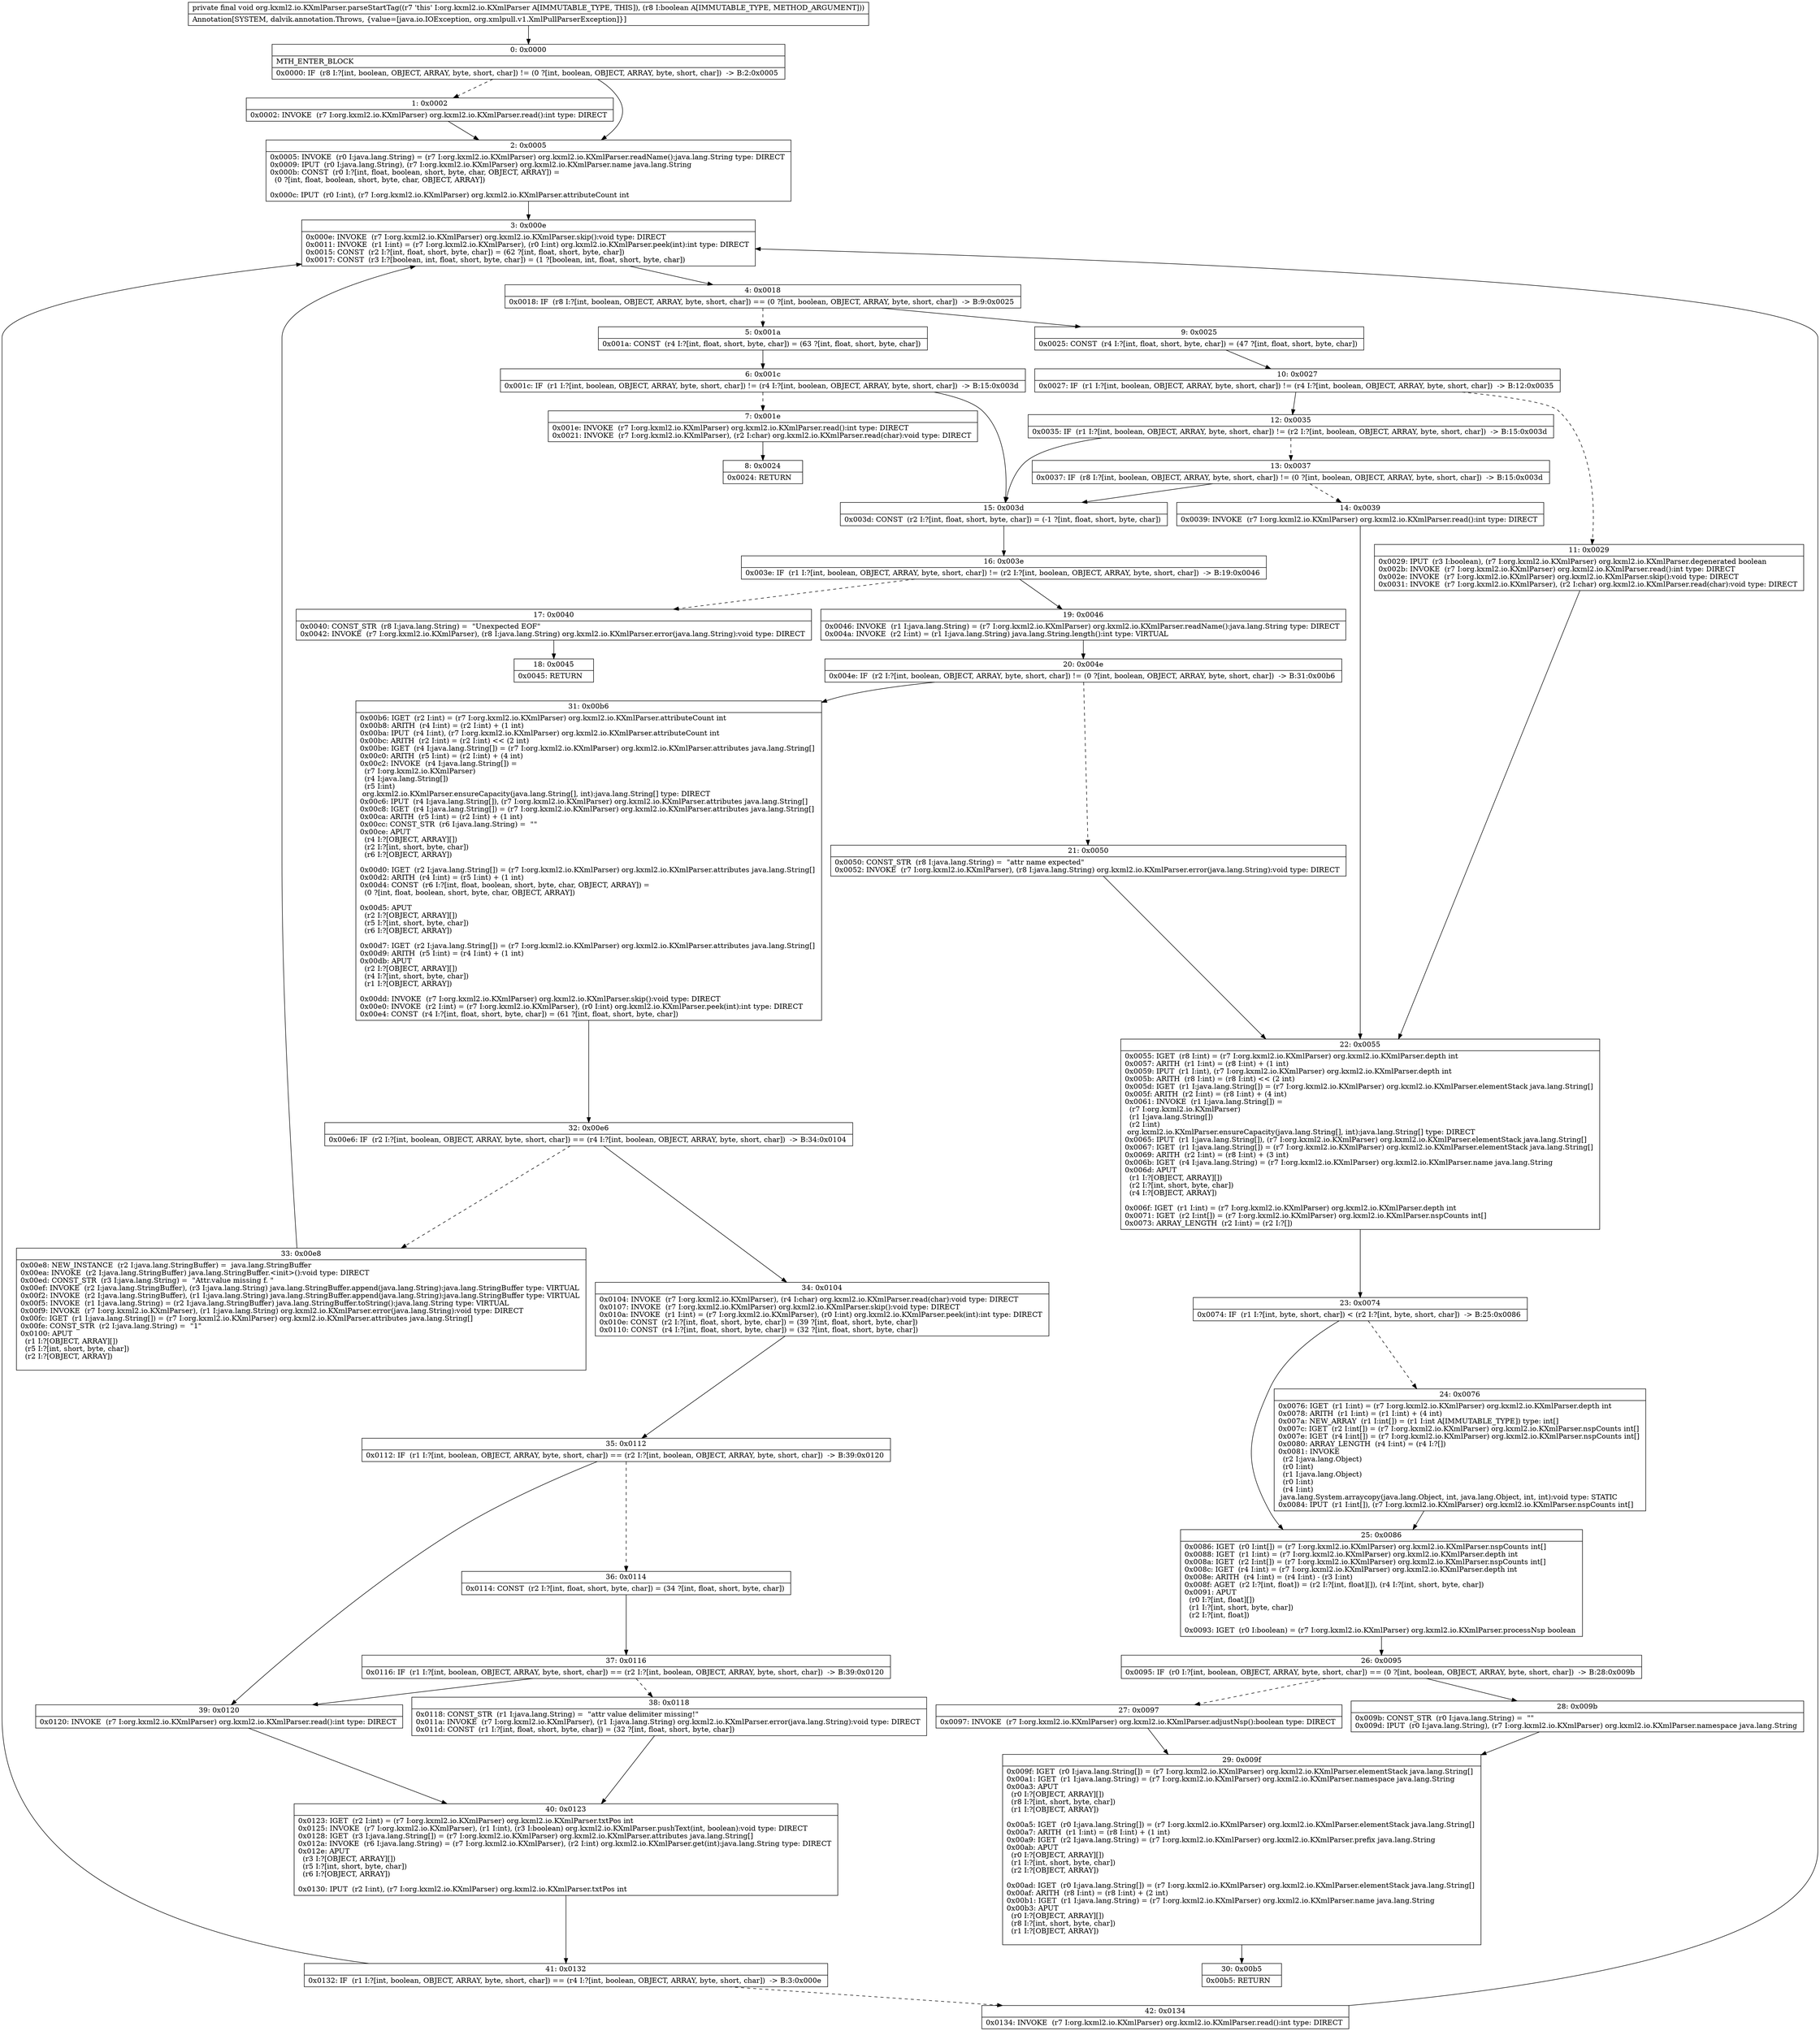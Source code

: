 digraph "CFG fororg.kxml2.io.KXmlParser.parseStartTag(Z)V" {
Node_0 [shape=record,label="{0\:\ 0x0000|MTH_ENTER_BLOCK\l|0x0000: IF  (r8 I:?[int, boolean, OBJECT, ARRAY, byte, short, char]) != (0 ?[int, boolean, OBJECT, ARRAY, byte, short, char])  \-\> B:2:0x0005 \l}"];
Node_1 [shape=record,label="{1\:\ 0x0002|0x0002: INVOKE  (r7 I:org.kxml2.io.KXmlParser) org.kxml2.io.KXmlParser.read():int type: DIRECT \l}"];
Node_2 [shape=record,label="{2\:\ 0x0005|0x0005: INVOKE  (r0 I:java.lang.String) = (r7 I:org.kxml2.io.KXmlParser) org.kxml2.io.KXmlParser.readName():java.lang.String type: DIRECT \l0x0009: IPUT  (r0 I:java.lang.String), (r7 I:org.kxml2.io.KXmlParser) org.kxml2.io.KXmlParser.name java.lang.String \l0x000b: CONST  (r0 I:?[int, float, boolean, short, byte, char, OBJECT, ARRAY]) = \l  (0 ?[int, float, boolean, short, byte, char, OBJECT, ARRAY])\l \l0x000c: IPUT  (r0 I:int), (r7 I:org.kxml2.io.KXmlParser) org.kxml2.io.KXmlParser.attributeCount int \l}"];
Node_3 [shape=record,label="{3\:\ 0x000e|0x000e: INVOKE  (r7 I:org.kxml2.io.KXmlParser) org.kxml2.io.KXmlParser.skip():void type: DIRECT \l0x0011: INVOKE  (r1 I:int) = (r7 I:org.kxml2.io.KXmlParser), (r0 I:int) org.kxml2.io.KXmlParser.peek(int):int type: DIRECT \l0x0015: CONST  (r2 I:?[int, float, short, byte, char]) = (62 ?[int, float, short, byte, char]) \l0x0017: CONST  (r3 I:?[boolean, int, float, short, byte, char]) = (1 ?[boolean, int, float, short, byte, char]) \l}"];
Node_4 [shape=record,label="{4\:\ 0x0018|0x0018: IF  (r8 I:?[int, boolean, OBJECT, ARRAY, byte, short, char]) == (0 ?[int, boolean, OBJECT, ARRAY, byte, short, char])  \-\> B:9:0x0025 \l}"];
Node_5 [shape=record,label="{5\:\ 0x001a|0x001a: CONST  (r4 I:?[int, float, short, byte, char]) = (63 ?[int, float, short, byte, char]) \l}"];
Node_6 [shape=record,label="{6\:\ 0x001c|0x001c: IF  (r1 I:?[int, boolean, OBJECT, ARRAY, byte, short, char]) != (r4 I:?[int, boolean, OBJECT, ARRAY, byte, short, char])  \-\> B:15:0x003d \l}"];
Node_7 [shape=record,label="{7\:\ 0x001e|0x001e: INVOKE  (r7 I:org.kxml2.io.KXmlParser) org.kxml2.io.KXmlParser.read():int type: DIRECT \l0x0021: INVOKE  (r7 I:org.kxml2.io.KXmlParser), (r2 I:char) org.kxml2.io.KXmlParser.read(char):void type: DIRECT \l}"];
Node_8 [shape=record,label="{8\:\ 0x0024|0x0024: RETURN   \l}"];
Node_9 [shape=record,label="{9\:\ 0x0025|0x0025: CONST  (r4 I:?[int, float, short, byte, char]) = (47 ?[int, float, short, byte, char]) \l}"];
Node_10 [shape=record,label="{10\:\ 0x0027|0x0027: IF  (r1 I:?[int, boolean, OBJECT, ARRAY, byte, short, char]) != (r4 I:?[int, boolean, OBJECT, ARRAY, byte, short, char])  \-\> B:12:0x0035 \l}"];
Node_11 [shape=record,label="{11\:\ 0x0029|0x0029: IPUT  (r3 I:boolean), (r7 I:org.kxml2.io.KXmlParser) org.kxml2.io.KXmlParser.degenerated boolean \l0x002b: INVOKE  (r7 I:org.kxml2.io.KXmlParser) org.kxml2.io.KXmlParser.read():int type: DIRECT \l0x002e: INVOKE  (r7 I:org.kxml2.io.KXmlParser) org.kxml2.io.KXmlParser.skip():void type: DIRECT \l0x0031: INVOKE  (r7 I:org.kxml2.io.KXmlParser), (r2 I:char) org.kxml2.io.KXmlParser.read(char):void type: DIRECT \l}"];
Node_12 [shape=record,label="{12\:\ 0x0035|0x0035: IF  (r1 I:?[int, boolean, OBJECT, ARRAY, byte, short, char]) != (r2 I:?[int, boolean, OBJECT, ARRAY, byte, short, char])  \-\> B:15:0x003d \l}"];
Node_13 [shape=record,label="{13\:\ 0x0037|0x0037: IF  (r8 I:?[int, boolean, OBJECT, ARRAY, byte, short, char]) != (0 ?[int, boolean, OBJECT, ARRAY, byte, short, char])  \-\> B:15:0x003d \l}"];
Node_14 [shape=record,label="{14\:\ 0x0039|0x0039: INVOKE  (r7 I:org.kxml2.io.KXmlParser) org.kxml2.io.KXmlParser.read():int type: DIRECT \l}"];
Node_15 [shape=record,label="{15\:\ 0x003d|0x003d: CONST  (r2 I:?[int, float, short, byte, char]) = (\-1 ?[int, float, short, byte, char]) \l}"];
Node_16 [shape=record,label="{16\:\ 0x003e|0x003e: IF  (r1 I:?[int, boolean, OBJECT, ARRAY, byte, short, char]) != (r2 I:?[int, boolean, OBJECT, ARRAY, byte, short, char])  \-\> B:19:0x0046 \l}"];
Node_17 [shape=record,label="{17\:\ 0x0040|0x0040: CONST_STR  (r8 I:java.lang.String) =  \"Unexpected EOF\" \l0x0042: INVOKE  (r7 I:org.kxml2.io.KXmlParser), (r8 I:java.lang.String) org.kxml2.io.KXmlParser.error(java.lang.String):void type: DIRECT \l}"];
Node_18 [shape=record,label="{18\:\ 0x0045|0x0045: RETURN   \l}"];
Node_19 [shape=record,label="{19\:\ 0x0046|0x0046: INVOKE  (r1 I:java.lang.String) = (r7 I:org.kxml2.io.KXmlParser) org.kxml2.io.KXmlParser.readName():java.lang.String type: DIRECT \l0x004a: INVOKE  (r2 I:int) = (r1 I:java.lang.String) java.lang.String.length():int type: VIRTUAL \l}"];
Node_20 [shape=record,label="{20\:\ 0x004e|0x004e: IF  (r2 I:?[int, boolean, OBJECT, ARRAY, byte, short, char]) != (0 ?[int, boolean, OBJECT, ARRAY, byte, short, char])  \-\> B:31:0x00b6 \l}"];
Node_21 [shape=record,label="{21\:\ 0x0050|0x0050: CONST_STR  (r8 I:java.lang.String) =  \"attr name expected\" \l0x0052: INVOKE  (r7 I:org.kxml2.io.KXmlParser), (r8 I:java.lang.String) org.kxml2.io.KXmlParser.error(java.lang.String):void type: DIRECT \l}"];
Node_22 [shape=record,label="{22\:\ 0x0055|0x0055: IGET  (r8 I:int) = (r7 I:org.kxml2.io.KXmlParser) org.kxml2.io.KXmlParser.depth int \l0x0057: ARITH  (r1 I:int) = (r8 I:int) + (1 int) \l0x0059: IPUT  (r1 I:int), (r7 I:org.kxml2.io.KXmlParser) org.kxml2.io.KXmlParser.depth int \l0x005b: ARITH  (r8 I:int) = (r8 I:int) \<\< (2 int) \l0x005d: IGET  (r1 I:java.lang.String[]) = (r7 I:org.kxml2.io.KXmlParser) org.kxml2.io.KXmlParser.elementStack java.lang.String[] \l0x005f: ARITH  (r2 I:int) = (r8 I:int) + (4 int) \l0x0061: INVOKE  (r1 I:java.lang.String[]) = \l  (r7 I:org.kxml2.io.KXmlParser)\l  (r1 I:java.lang.String[])\l  (r2 I:int)\l org.kxml2.io.KXmlParser.ensureCapacity(java.lang.String[], int):java.lang.String[] type: DIRECT \l0x0065: IPUT  (r1 I:java.lang.String[]), (r7 I:org.kxml2.io.KXmlParser) org.kxml2.io.KXmlParser.elementStack java.lang.String[] \l0x0067: IGET  (r1 I:java.lang.String[]) = (r7 I:org.kxml2.io.KXmlParser) org.kxml2.io.KXmlParser.elementStack java.lang.String[] \l0x0069: ARITH  (r2 I:int) = (r8 I:int) + (3 int) \l0x006b: IGET  (r4 I:java.lang.String) = (r7 I:org.kxml2.io.KXmlParser) org.kxml2.io.KXmlParser.name java.lang.String \l0x006d: APUT  \l  (r1 I:?[OBJECT, ARRAY][])\l  (r2 I:?[int, short, byte, char])\l  (r4 I:?[OBJECT, ARRAY])\l \l0x006f: IGET  (r1 I:int) = (r7 I:org.kxml2.io.KXmlParser) org.kxml2.io.KXmlParser.depth int \l0x0071: IGET  (r2 I:int[]) = (r7 I:org.kxml2.io.KXmlParser) org.kxml2.io.KXmlParser.nspCounts int[] \l0x0073: ARRAY_LENGTH  (r2 I:int) = (r2 I:?[]) \l}"];
Node_23 [shape=record,label="{23\:\ 0x0074|0x0074: IF  (r1 I:?[int, byte, short, char]) \< (r2 I:?[int, byte, short, char])  \-\> B:25:0x0086 \l}"];
Node_24 [shape=record,label="{24\:\ 0x0076|0x0076: IGET  (r1 I:int) = (r7 I:org.kxml2.io.KXmlParser) org.kxml2.io.KXmlParser.depth int \l0x0078: ARITH  (r1 I:int) = (r1 I:int) + (4 int) \l0x007a: NEW_ARRAY  (r1 I:int[]) = (r1 I:int A[IMMUTABLE_TYPE]) type: int[] \l0x007c: IGET  (r2 I:int[]) = (r7 I:org.kxml2.io.KXmlParser) org.kxml2.io.KXmlParser.nspCounts int[] \l0x007e: IGET  (r4 I:int[]) = (r7 I:org.kxml2.io.KXmlParser) org.kxml2.io.KXmlParser.nspCounts int[] \l0x0080: ARRAY_LENGTH  (r4 I:int) = (r4 I:?[]) \l0x0081: INVOKE  \l  (r2 I:java.lang.Object)\l  (r0 I:int)\l  (r1 I:java.lang.Object)\l  (r0 I:int)\l  (r4 I:int)\l java.lang.System.arraycopy(java.lang.Object, int, java.lang.Object, int, int):void type: STATIC \l0x0084: IPUT  (r1 I:int[]), (r7 I:org.kxml2.io.KXmlParser) org.kxml2.io.KXmlParser.nspCounts int[] \l}"];
Node_25 [shape=record,label="{25\:\ 0x0086|0x0086: IGET  (r0 I:int[]) = (r7 I:org.kxml2.io.KXmlParser) org.kxml2.io.KXmlParser.nspCounts int[] \l0x0088: IGET  (r1 I:int) = (r7 I:org.kxml2.io.KXmlParser) org.kxml2.io.KXmlParser.depth int \l0x008a: IGET  (r2 I:int[]) = (r7 I:org.kxml2.io.KXmlParser) org.kxml2.io.KXmlParser.nspCounts int[] \l0x008c: IGET  (r4 I:int) = (r7 I:org.kxml2.io.KXmlParser) org.kxml2.io.KXmlParser.depth int \l0x008e: ARITH  (r4 I:int) = (r4 I:int) \- (r3 I:int) \l0x008f: AGET  (r2 I:?[int, float]) = (r2 I:?[int, float][]), (r4 I:?[int, short, byte, char]) \l0x0091: APUT  \l  (r0 I:?[int, float][])\l  (r1 I:?[int, short, byte, char])\l  (r2 I:?[int, float])\l \l0x0093: IGET  (r0 I:boolean) = (r7 I:org.kxml2.io.KXmlParser) org.kxml2.io.KXmlParser.processNsp boolean \l}"];
Node_26 [shape=record,label="{26\:\ 0x0095|0x0095: IF  (r0 I:?[int, boolean, OBJECT, ARRAY, byte, short, char]) == (0 ?[int, boolean, OBJECT, ARRAY, byte, short, char])  \-\> B:28:0x009b \l}"];
Node_27 [shape=record,label="{27\:\ 0x0097|0x0097: INVOKE  (r7 I:org.kxml2.io.KXmlParser) org.kxml2.io.KXmlParser.adjustNsp():boolean type: DIRECT \l}"];
Node_28 [shape=record,label="{28\:\ 0x009b|0x009b: CONST_STR  (r0 I:java.lang.String) =  \"\" \l0x009d: IPUT  (r0 I:java.lang.String), (r7 I:org.kxml2.io.KXmlParser) org.kxml2.io.KXmlParser.namespace java.lang.String \l}"];
Node_29 [shape=record,label="{29\:\ 0x009f|0x009f: IGET  (r0 I:java.lang.String[]) = (r7 I:org.kxml2.io.KXmlParser) org.kxml2.io.KXmlParser.elementStack java.lang.String[] \l0x00a1: IGET  (r1 I:java.lang.String) = (r7 I:org.kxml2.io.KXmlParser) org.kxml2.io.KXmlParser.namespace java.lang.String \l0x00a3: APUT  \l  (r0 I:?[OBJECT, ARRAY][])\l  (r8 I:?[int, short, byte, char])\l  (r1 I:?[OBJECT, ARRAY])\l \l0x00a5: IGET  (r0 I:java.lang.String[]) = (r7 I:org.kxml2.io.KXmlParser) org.kxml2.io.KXmlParser.elementStack java.lang.String[] \l0x00a7: ARITH  (r1 I:int) = (r8 I:int) + (1 int) \l0x00a9: IGET  (r2 I:java.lang.String) = (r7 I:org.kxml2.io.KXmlParser) org.kxml2.io.KXmlParser.prefix java.lang.String \l0x00ab: APUT  \l  (r0 I:?[OBJECT, ARRAY][])\l  (r1 I:?[int, short, byte, char])\l  (r2 I:?[OBJECT, ARRAY])\l \l0x00ad: IGET  (r0 I:java.lang.String[]) = (r7 I:org.kxml2.io.KXmlParser) org.kxml2.io.KXmlParser.elementStack java.lang.String[] \l0x00af: ARITH  (r8 I:int) = (r8 I:int) + (2 int) \l0x00b1: IGET  (r1 I:java.lang.String) = (r7 I:org.kxml2.io.KXmlParser) org.kxml2.io.KXmlParser.name java.lang.String \l0x00b3: APUT  \l  (r0 I:?[OBJECT, ARRAY][])\l  (r8 I:?[int, short, byte, char])\l  (r1 I:?[OBJECT, ARRAY])\l \l}"];
Node_30 [shape=record,label="{30\:\ 0x00b5|0x00b5: RETURN   \l}"];
Node_31 [shape=record,label="{31\:\ 0x00b6|0x00b6: IGET  (r2 I:int) = (r7 I:org.kxml2.io.KXmlParser) org.kxml2.io.KXmlParser.attributeCount int \l0x00b8: ARITH  (r4 I:int) = (r2 I:int) + (1 int) \l0x00ba: IPUT  (r4 I:int), (r7 I:org.kxml2.io.KXmlParser) org.kxml2.io.KXmlParser.attributeCount int \l0x00bc: ARITH  (r2 I:int) = (r2 I:int) \<\< (2 int) \l0x00be: IGET  (r4 I:java.lang.String[]) = (r7 I:org.kxml2.io.KXmlParser) org.kxml2.io.KXmlParser.attributes java.lang.String[] \l0x00c0: ARITH  (r5 I:int) = (r2 I:int) + (4 int) \l0x00c2: INVOKE  (r4 I:java.lang.String[]) = \l  (r7 I:org.kxml2.io.KXmlParser)\l  (r4 I:java.lang.String[])\l  (r5 I:int)\l org.kxml2.io.KXmlParser.ensureCapacity(java.lang.String[], int):java.lang.String[] type: DIRECT \l0x00c6: IPUT  (r4 I:java.lang.String[]), (r7 I:org.kxml2.io.KXmlParser) org.kxml2.io.KXmlParser.attributes java.lang.String[] \l0x00c8: IGET  (r4 I:java.lang.String[]) = (r7 I:org.kxml2.io.KXmlParser) org.kxml2.io.KXmlParser.attributes java.lang.String[] \l0x00ca: ARITH  (r5 I:int) = (r2 I:int) + (1 int) \l0x00cc: CONST_STR  (r6 I:java.lang.String) =  \"\" \l0x00ce: APUT  \l  (r4 I:?[OBJECT, ARRAY][])\l  (r2 I:?[int, short, byte, char])\l  (r6 I:?[OBJECT, ARRAY])\l \l0x00d0: IGET  (r2 I:java.lang.String[]) = (r7 I:org.kxml2.io.KXmlParser) org.kxml2.io.KXmlParser.attributes java.lang.String[] \l0x00d2: ARITH  (r4 I:int) = (r5 I:int) + (1 int) \l0x00d4: CONST  (r6 I:?[int, float, boolean, short, byte, char, OBJECT, ARRAY]) = \l  (0 ?[int, float, boolean, short, byte, char, OBJECT, ARRAY])\l \l0x00d5: APUT  \l  (r2 I:?[OBJECT, ARRAY][])\l  (r5 I:?[int, short, byte, char])\l  (r6 I:?[OBJECT, ARRAY])\l \l0x00d7: IGET  (r2 I:java.lang.String[]) = (r7 I:org.kxml2.io.KXmlParser) org.kxml2.io.KXmlParser.attributes java.lang.String[] \l0x00d9: ARITH  (r5 I:int) = (r4 I:int) + (1 int) \l0x00db: APUT  \l  (r2 I:?[OBJECT, ARRAY][])\l  (r4 I:?[int, short, byte, char])\l  (r1 I:?[OBJECT, ARRAY])\l \l0x00dd: INVOKE  (r7 I:org.kxml2.io.KXmlParser) org.kxml2.io.KXmlParser.skip():void type: DIRECT \l0x00e0: INVOKE  (r2 I:int) = (r7 I:org.kxml2.io.KXmlParser), (r0 I:int) org.kxml2.io.KXmlParser.peek(int):int type: DIRECT \l0x00e4: CONST  (r4 I:?[int, float, short, byte, char]) = (61 ?[int, float, short, byte, char]) \l}"];
Node_32 [shape=record,label="{32\:\ 0x00e6|0x00e6: IF  (r2 I:?[int, boolean, OBJECT, ARRAY, byte, short, char]) == (r4 I:?[int, boolean, OBJECT, ARRAY, byte, short, char])  \-\> B:34:0x0104 \l}"];
Node_33 [shape=record,label="{33\:\ 0x00e8|0x00e8: NEW_INSTANCE  (r2 I:java.lang.StringBuffer) =  java.lang.StringBuffer \l0x00ea: INVOKE  (r2 I:java.lang.StringBuffer) java.lang.StringBuffer.\<init\>():void type: DIRECT \l0x00ed: CONST_STR  (r3 I:java.lang.String) =  \"Attr.value missing f. \" \l0x00ef: INVOKE  (r2 I:java.lang.StringBuffer), (r3 I:java.lang.String) java.lang.StringBuffer.append(java.lang.String):java.lang.StringBuffer type: VIRTUAL \l0x00f2: INVOKE  (r2 I:java.lang.StringBuffer), (r1 I:java.lang.String) java.lang.StringBuffer.append(java.lang.String):java.lang.StringBuffer type: VIRTUAL \l0x00f5: INVOKE  (r1 I:java.lang.String) = (r2 I:java.lang.StringBuffer) java.lang.StringBuffer.toString():java.lang.String type: VIRTUAL \l0x00f9: INVOKE  (r7 I:org.kxml2.io.KXmlParser), (r1 I:java.lang.String) org.kxml2.io.KXmlParser.error(java.lang.String):void type: DIRECT \l0x00fc: IGET  (r1 I:java.lang.String[]) = (r7 I:org.kxml2.io.KXmlParser) org.kxml2.io.KXmlParser.attributes java.lang.String[] \l0x00fe: CONST_STR  (r2 I:java.lang.String) =  \"1\" \l0x0100: APUT  \l  (r1 I:?[OBJECT, ARRAY][])\l  (r5 I:?[int, short, byte, char])\l  (r2 I:?[OBJECT, ARRAY])\l \l}"];
Node_34 [shape=record,label="{34\:\ 0x0104|0x0104: INVOKE  (r7 I:org.kxml2.io.KXmlParser), (r4 I:char) org.kxml2.io.KXmlParser.read(char):void type: DIRECT \l0x0107: INVOKE  (r7 I:org.kxml2.io.KXmlParser) org.kxml2.io.KXmlParser.skip():void type: DIRECT \l0x010a: INVOKE  (r1 I:int) = (r7 I:org.kxml2.io.KXmlParser), (r0 I:int) org.kxml2.io.KXmlParser.peek(int):int type: DIRECT \l0x010e: CONST  (r2 I:?[int, float, short, byte, char]) = (39 ?[int, float, short, byte, char]) \l0x0110: CONST  (r4 I:?[int, float, short, byte, char]) = (32 ?[int, float, short, byte, char]) \l}"];
Node_35 [shape=record,label="{35\:\ 0x0112|0x0112: IF  (r1 I:?[int, boolean, OBJECT, ARRAY, byte, short, char]) == (r2 I:?[int, boolean, OBJECT, ARRAY, byte, short, char])  \-\> B:39:0x0120 \l}"];
Node_36 [shape=record,label="{36\:\ 0x0114|0x0114: CONST  (r2 I:?[int, float, short, byte, char]) = (34 ?[int, float, short, byte, char]) \l}"];
Node_37 [shape=record,label="{37\:\ 0x0116|0x0116: IF  (r1 I:?[int, boolean, OBJECT, ARRAY, byte, short, char]) == (r2 I:?[int, boolean, OBJECT, ARRAY, byte, short, char])  \-\> B:39:0x0120 \l}"];
Node_38 [shape=record,label="{38\:\ 0x0118|0x0118: CONST_STR  (r1 I:java.lang.String) =  \"attr value delimiter missing!\" \l0x011a: INVOKE  (r7 I:org.kxml2.io.KXmlParser), (r1 I:java.lang.String) org.kxml2.io.KXmlParser.error(java.lang.String):void type: DIRECT \l0x011d: CONST  (r1 I:?[int, float, short, byte, char]) = (32 ?[int, float, short, byte, char]) \l}"];
Node_39 [shape=record,label="{39\:\ 0x0120|0x0120: INVOKE  (r7 I:org.kxml2.io.KXmlParser) org.kxml2.io.KXmlParser.read():int type: DIRECT \l}"];
Node_40 [shape=record,label="{40\:\ 0x0123|0x0123: IGET  (r2 I:int) = (r7 I:org.kxml2.io.KXmlParser) org.kxml2.io.KXmlParser.txtPos int \l0x0125: INVOKE  (r7 I:org.kxml2.io.KXmlParser), (r1 I:int), (r3 I:boolean) org.kxml2.io.KXmlParser.pushText(int, boolean):void type: DIRECT \l0x0128: IGET  (r3 I:java.lang.String[]) = (r7 I:org.kxml2.io.KXmlParser) org.kxml2.io.KXmlParser.attributes java.lang.String[] \l0x012a: INVOKE  (r6 I:java.lang.String) = (r7 I:org.kxml2.io.KXmlParser), (r2 I:int) org.kxml2.io.KXmlParser.get(int):java.lang.String type: DIRECT \l0x012e: APUT  \l  (r3 I:?[OBJECT, ARRAY][])\l  (r5 I:?[int, short, byte, char])\l  (r6 I:?[OBJECT, ARRAY])\l \l0x0130: IPUT  (r2 I:int), (r7 I:org.kxml2.io.KXmlParser) org.kxml2.io.KXmlParser.txtPos int \l}"];
Node_41 [shape=record,label="{41\:\ 0x0132|0x0132: IF  (r1 I:?[int, boolean, OBJECT, ARRAY, byte, short, char]) == (r4 I:?[int, boolean, OBJECT, ARRAY, byte, short, char])  \-\> B:3:0x000e \l}"];
Node_42 [shape=record,label="{42\:\ 0x0134|0x0134: INVOKE  (r7 I:org.kxml2.io.KXmlParser) org.kxml2.io.KXmlParser.read():int type: DIRECT \l}"];
MethodNode[shape=record,label="{private final void org.kxml2.io.KXmlParser.parseStartTag((r7 'this' I:org.kxml2.io.KXmlParser A[IMMUTABLE_TYPE, THIS]), (r8 I:boolean A[IMMUTABLE_TYPE, METHOD_ARGUMENT]))  | Annotation[SYSTEM, dalvik.annotation.Throws, \{value=[java.io.IOException, org.xmlpull.v1.XmlPullParserException]\}]\l}"];
MethodNode -> Node_0;
Node_0 -> Node_1[style=dashed];
Node_0 -> Node_2;
Node_1 -> Node_2;
Node_2 -> Node_3;
Node_3 -> Node_4;
Node_4 -> Node_5[style=dashed];
Node_4 -> Node_9;
Node_5 -> Node_6;
Node_6 -> Node_7[style=dashed];
Node_6 -> Node_15;
Node_7 -> Node_8;
Node_9 -> Node_10;
Node_10 -> Node_11[style=dashed];
Node_10 -> Node_12;
Node_11 -> Node_22;
Node_12 -> Node_13[style=dashed];
Node_12 -> Node_15;
Node_13 -> Node_14[style=dashed];
Node_13 -> Node_15;
Node_14 -> Node_22;
Node_15 -> Node_16;
Node_16 -> Node_17[style=dashed];
Node_16 -> Node_19;
Node_17 -> Node_18;
Node_19 -> Node_20;
Node_20 -> Node_21[style=dashed];
Node_20 -> Node_31;
Node_21 -> Node_22;
Node_22 -> Node_23;
Node_23 -> Node_24[style=dashed];
Node_23 -> Node_25;
Node_24 -> Node_25;
Node_25 -> Node_26;
Node_26 -> Node_27[style=dashed];
Node_26 -> Node_28;
Node_27 -> Node_29;
Node_28 -> Node_29;
Node_29 -> Node_30;
Node_31 -> Node_32;
Node_32 -> Node_33[style=dashed];
Node_32 -> Node_34;
Node_33 -> Node_3;
Node_34 -> Node_35;
Node_35 -> Node_36[style=dashed];
Node_35 -> Node_39;
Node_36 -> Node_37;
Node_37 -> Node_38[style=dashed];
Node_37 -> Node_39;
Node_38 -> Node_40;
Node_39 -> Node_40;
Node_40 -> Node_41;
Node_41 -> Node_3;
Node_41 -> Node_42[style=dashed];
Node_42 -> Node_3;
}

